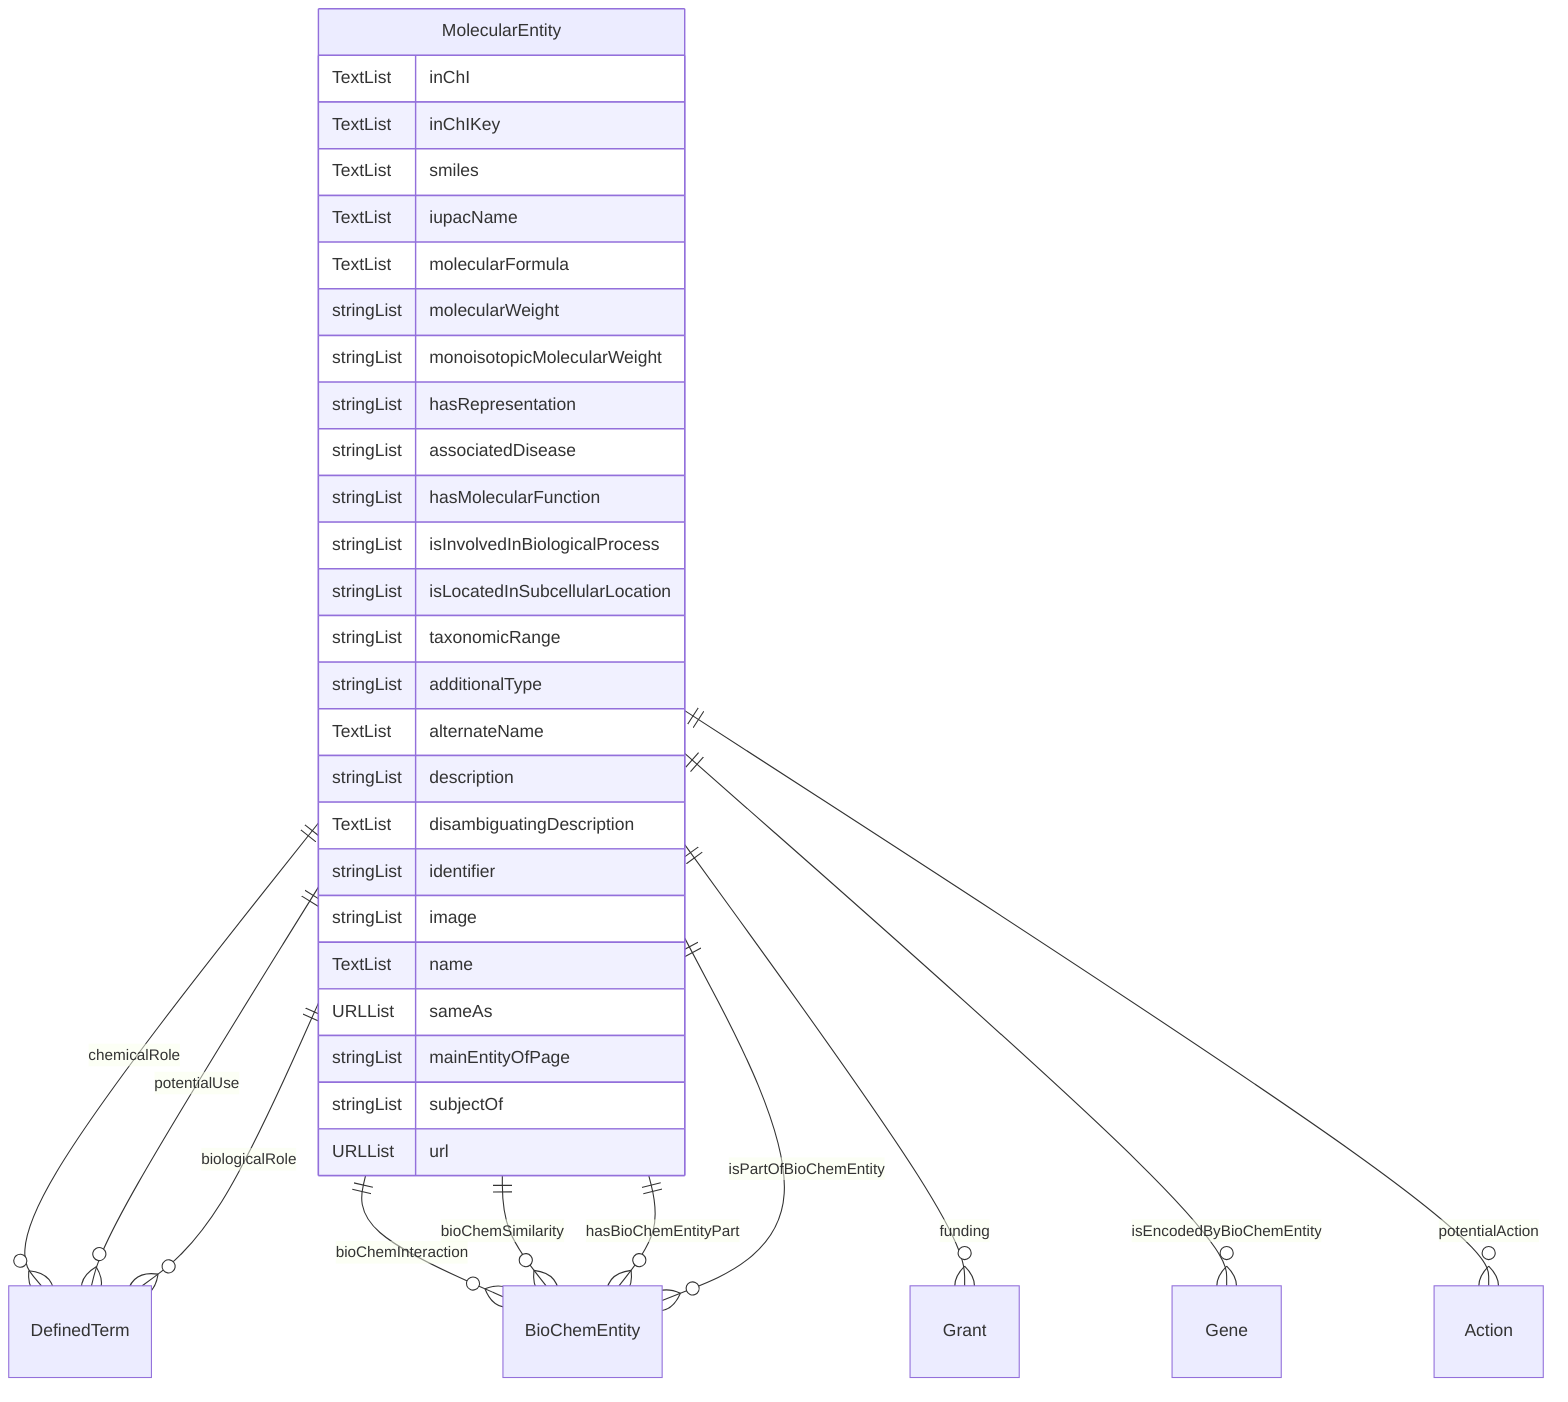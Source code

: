 erDiagram
MolecularEntity {
    TextList inChI  
    TextList inChIKey  
    TextList smiles  
    TextList iupacName  
    TextList molecularFormula  
    stringList molecularWeight  
    stringList monoisotopicMolecularWeight  
    stringList hasRepresentation  
    stringList associatedDisease  
    stringList hasMolecularFunction  
    stringList isInvolvedInBiologicalProcess  
    stringList isLocatedInSubcellularLocation  
    stringList taxonomicRange  
    stringList additionalType  
    TextList alternateName  
    stringList description  
    TextList disambiguatingDescription  
    stringList identifier  
    stringList image  
    TextList name  
    URLList sameAs  
    stringList mainEntityOfPage  
    stringList subjectOf  
    URLList url  
}

MolecularEntity ||--}o DefinedTerm : "chemicalRole"
MolecularEntity ||--}o DefinedTerm : "potentialUse"
MolecularEntity ||--}o BioChemEntity : "bioChemInteraction"
MolecularEntity ||--}o BioChemEntity : "bioChemSimilarity"
MolecularEntity ||--}o DefinedTerm : "biologicalRole"
MolecularEntity ||--}o Grant : "funding"
MolecularEntity ||--}o BioChemEntity : "hasBioChemEntityPart"
MolecularEntity ||--}o Gene : "isEncodedByBioChemEntity"
MolecularEntity ||--}o BioChemEntity : "isPartOfBioChemEntity"
MolecularEntity ||--}o Action : "potentialAction"